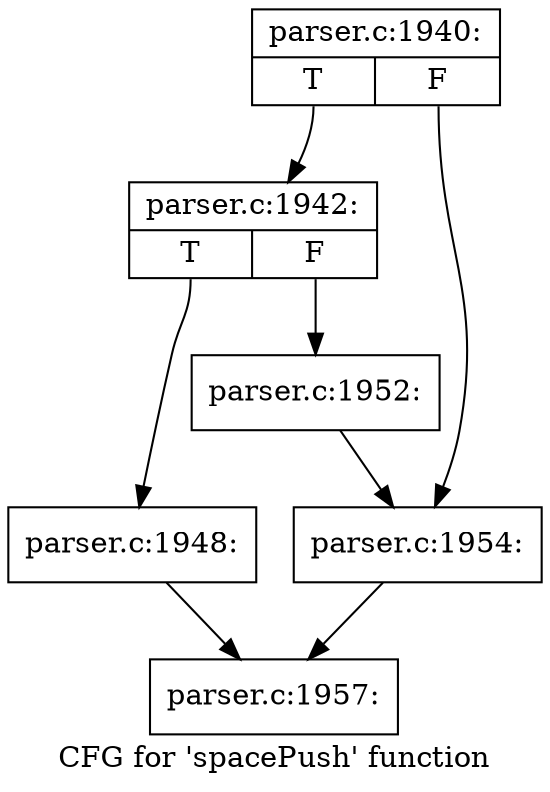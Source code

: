 digraph "CFG for 'spacePush' function" {
	label="CFG for 'spacePush' function";

	Node0x61a5580 [shape=record,label="{parser.c:1940:|{<s0>T|<s1>F}}"];
	Node0x61a5580:s0 -> Node0x61a56c0;
	Node0x61a5580:s1 -> Node0x61a5710;
	Node0x61a56c0 [shape=record,label="{parser.c:1942:|{<s0>T|<s1>F}}"];
	Node0x61a56c0:s0 -> Node0x61eae10;
	Node0x61a56c0:s1 -> Node0x61eae60;
	Node0x61eae10 [shape=record,label="{parser.c:1948:}"];
	Node0x61eae10 -> Node0x61b5cb0;
	Node0x61eae60 [shape=record,label="{parser.c:1952:}"];
	Node0x61eae60 -> Node0x61a5710;
	Node0x61a5710 [shape=record,label="{parser.c:1954:}"];
	Node0x61a5710 -> Node0x61b5cb0;
	Node0x61b5cb0 [shape=record,label="{parser.c:1957:}"];
}
